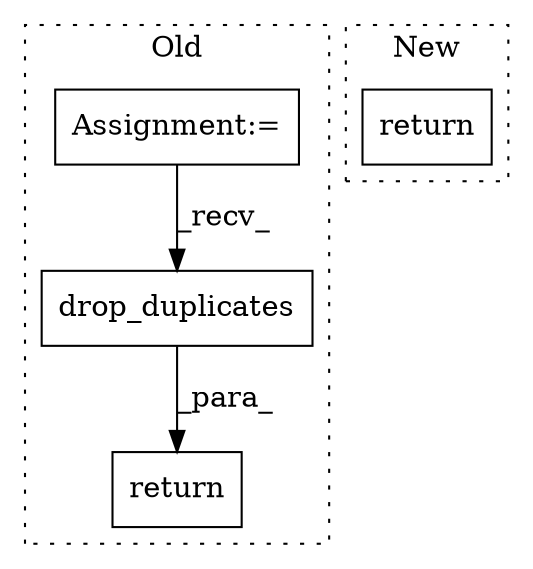 digraph G {
subgraph cluster0 {
1 [label="drop_duplicates" a="32" s="37020" l="17" shape="box"];
3 [label="return" a="41" s="36889" l="7" shape="box"];
4 [label="Assignment:=" a="7" s="36987" l="20" shape="box"];
label = "Old";
style="dotted";
}
subgraph cluster1 {
2 [label="return" a="41" s="37608" l="7" shape="box"];
label = "New";
style="dotted";
}
1 -> 3 [label="_para_"];
4 -> 1 [label="_recv_"];
}